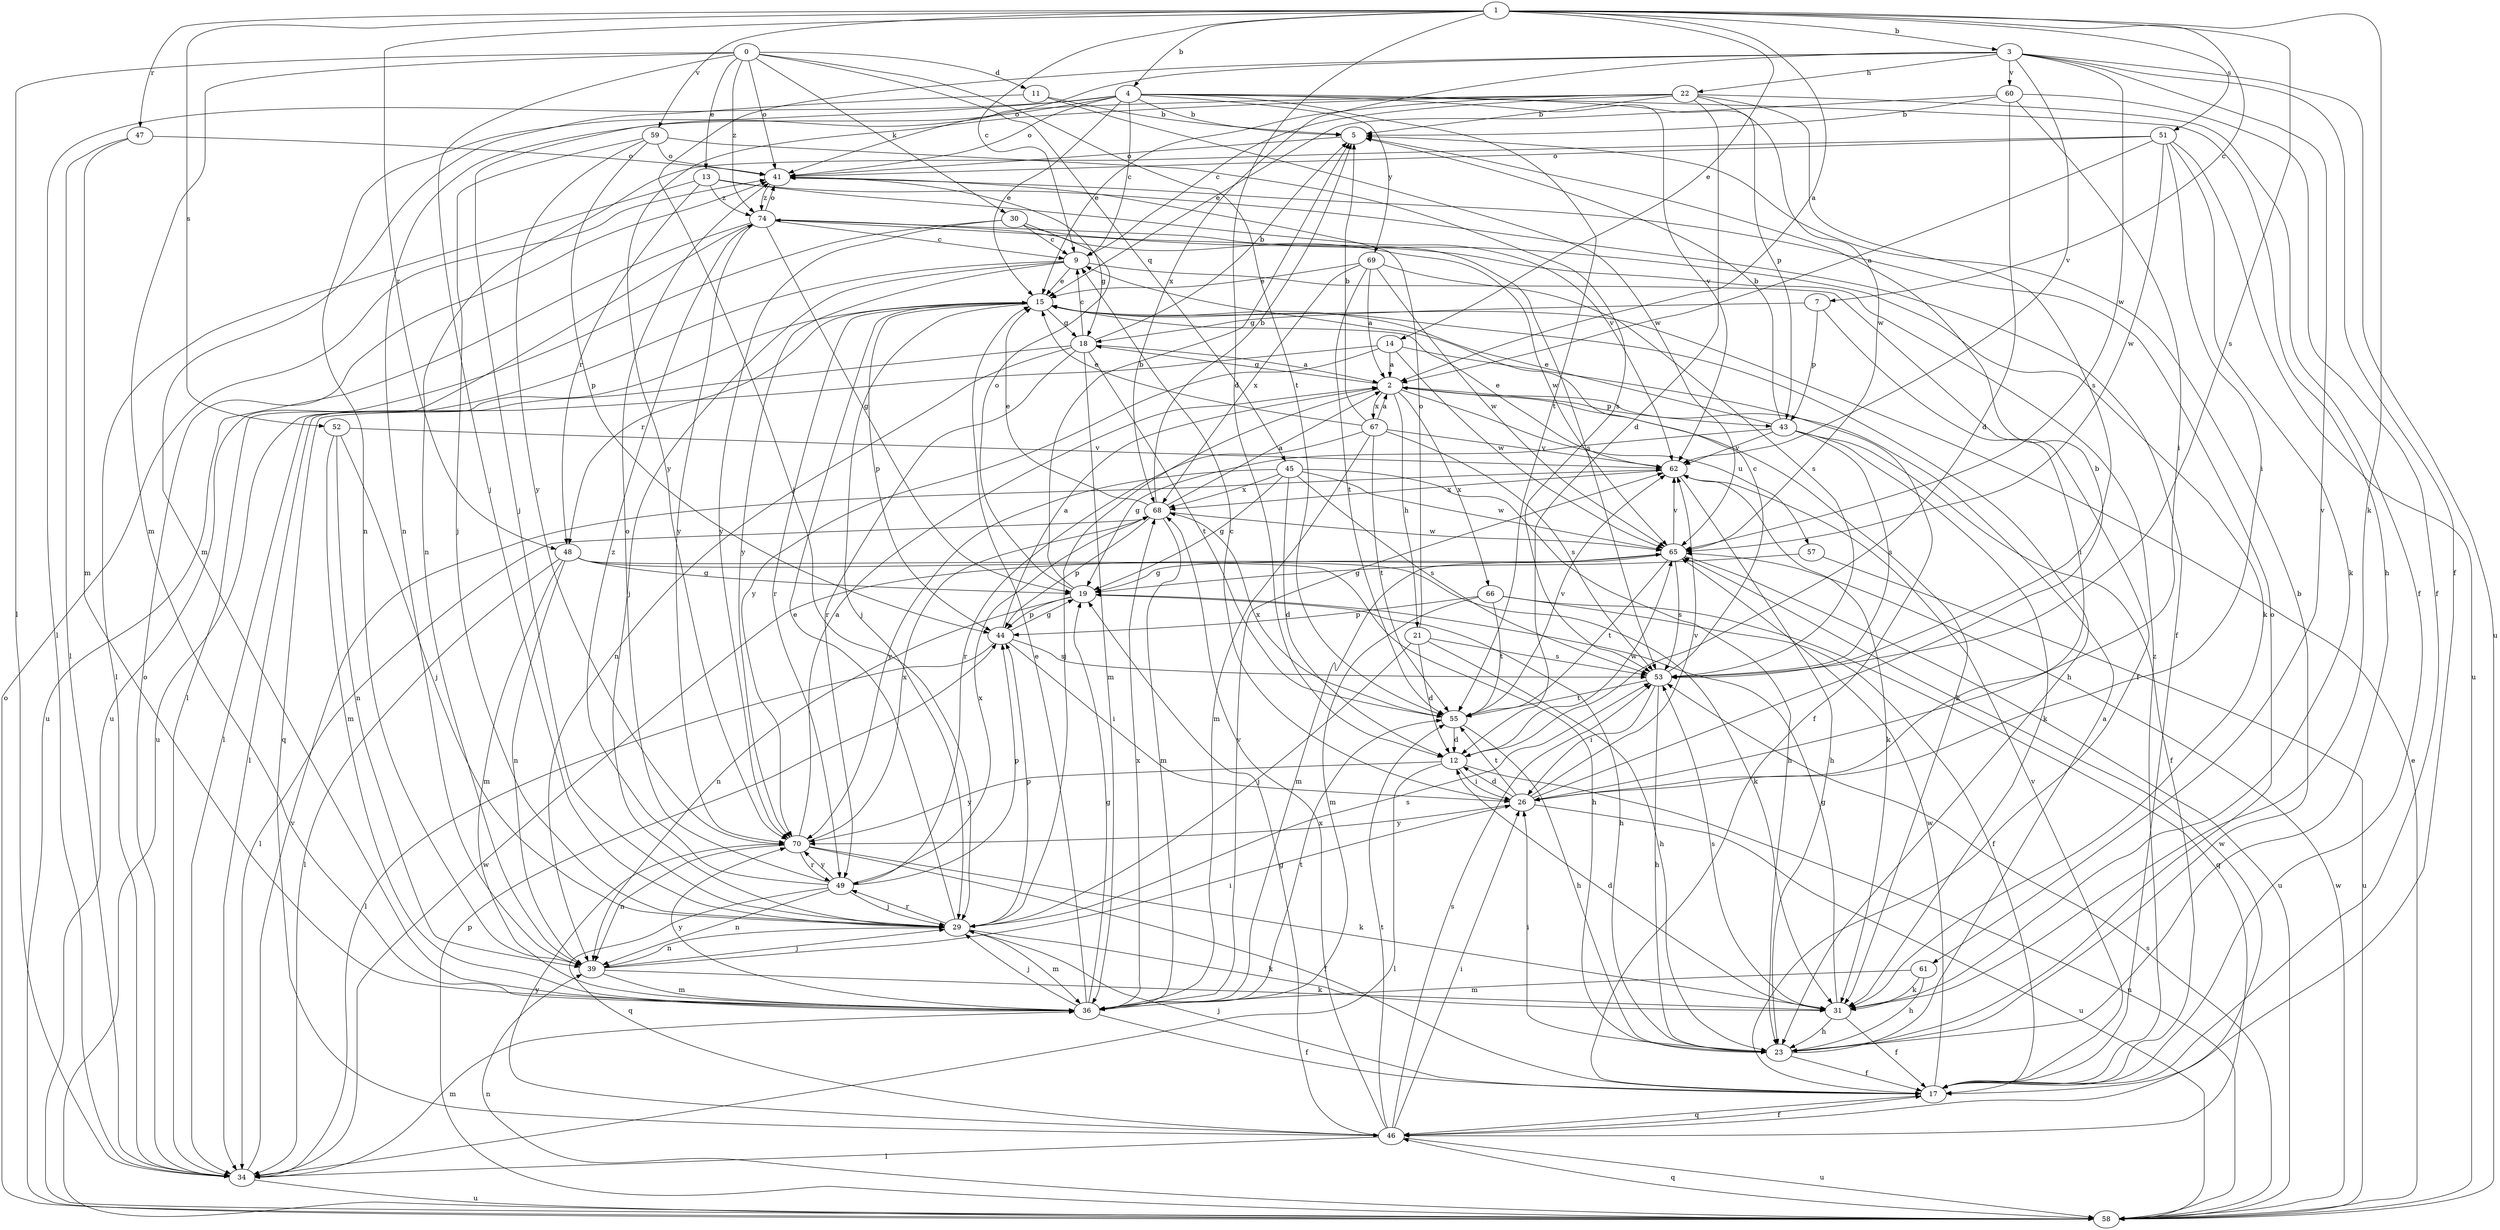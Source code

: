 strict digraph  {
0;
1;
2;
3;
4;
5;
7;
9;
11;
12;
13;
14;
15;
17;
18;
19;
21;
22;
23;
26;
29;
30;
31;
34;
36;
39;
41;
43;
44;
45;
46;
47;
48;
49;
51;
52;
53;
55;
57;
58;
59;
60;
61;
62;
65;
66;
67;
68;
69;
70;
74;
0 -> 11  [label=d];
0 -> 13  [label=e];
0 -> 29  [label=j];
0 -> 30  [label=k];
0 -> 34  [label=l];
0 -> 36  [label=m];
0 -> 41  [label=o];
0 -> 45  [label=q];
0 -> 55  [label=t];
0 -> 74  [label=z];
1 -> 2  [label=a];
1 -> 3  [label=b];
1 -> 4  [label=b];
1 -> 7  [label=c];
1 -> 9  [label=c];
1 -> 12  [label=d];
1 -> 14  [label=e];
1 -> 31  [label=k];
1 -> 47  [label=r];
1 -> 48  [label=r];
1 -> 51  [label=s];
1 -> 52  [label=s];
1 -> 53  [label=s];
1 -> 59  [label=v];
2 -> 18  [label=g];
2 -> 21  [label=h];
2 -> 29  [label=j];
2 -> 31  [label=k];
2 -> 43  [label=p];
2 -> 57  [label=u];
2 -> 66  [label=x];
2 -> 67  [label=x];
3 -> 17  [label=f];
3 -> 22  [label=h];
3 -> 29  [label=j];
3 -> 41  [label=o];
3 -> 58  [label=u];
3 -> 60  [label=v];
3 -> 61  [label=v];
3 -> 62  [label=v];
3 -> 65  [label=w];
3 -> 68  [label=x];
4 -> 5  [label=b];
4 -> 9  [label=c];
4 -> 15  [label=e];
4 -> 23  [label=h];
4 -> 29  [label=j];
4 -> 34  [label=l];
4 -> 39  [label=n];
4 -> 41  [label=o];
4 -> 43  [label=p];
4 -> 55  [label=t];
4 -> 62  [label=v];
4 -> 69  [label=y];
5 -> 41  [label=o];
7 -> 18  [label=g];
7 -> 26  [label=i];
7 -> 43  [label=p];
9 -> 15  [label=e];
9 -> 17  [label=f];
9 -> 29  [label=j];
9 -> 58  [label=u];
9 -> 70  [label=y];
11 -> 5  [label=b];
11 -> 36  [label=m];
11 -> 65  [label=w];
12 -> 26  [label=i];
12 -> 34  [label=l];
12 -> 58  [label=u];
12 -> 65  [label=w];
12 -> 70  [label=y];
13 -> 17  [label=f];
13 -> 34  [label=l];
13 -> 48  [label=r];
13 -> 62  [label=v];
13 -> 74  [label=z];
14 -> 2  [label=a];
14 -> 17  [label=f];
14 -> 46  [label=q];
14 -> 65  [label=w];
14 -> 70  [label=y];
15 -> 18  [label=g];
15 -> 23  [label=h];
15 -> 29  [label=j];
15 -> 34  [label=l];
15 -> 44  [label=p];
15 -> 48  [label=r];
15 -> 49  [label=r];
17 -> 29  [label=j];
17 -> 46  [label=q];
17 -> 62  [label=v];
17 -> 65  [label=w];
17 -> 74  [label=z];
18 -> 2  [label=a];
18 -> 5  [label=b];
18 -> 9  [label=c];
18 -> 34  [label=l];
18 -> 36  [label=m];
18 -> 39  [label=n];
18 -> 49  [label=r];
18 -> 55  [label=t];
19 -> 5  [label=b];
19 -> 23  [label=h];
19 -> 39  [label=n];
19 -> 41  [label=o];
19 -> 44  [label=p];
21 -> 12  [label=d];
21 -> 23  [label=h];
21 -> 29  [label=j];
21 -> 41  [label=o];
21 -> 53  [label=s];
22 -> 5  [label=b];
22 -> 9  [label=c];
22 -> 12  [label=d];
22 -> 15  [label=e];
22 -> 17  [label=f];
22 -> 39  [label=n];
22 -> 53  [label=s];
22 -> 65  [label=w];
22 -> 70  [label=y];
23 -> 2  [label=a];
23 -> 5  [label=b];
23 -> 17  [label=f];
23 -> 26  [label=i];
23 -> 41  [label=o];
26 -> 5  [label=b];
26 -> 9  [label=c];
26 -> 12  [label=d];
26 -> 55  [label=t];
26 -> 58  [label=u];
26 -> 62  [label=v];
26 -> 70  [label=y];
29 -> 15  [label=e];
29 -> 31  [label=k];
29 -> 36  [label=m];
29 -> 39  [label=n];
29 -> 44  [label=p];
29 -> 49  [label=r];
29 -> 53  [label=s];
30 -> 9  [label=c];
30 -> 18  [label=g];
30 -> 53  [label=s];
30 -> 58  [label=u];
30 -> 70  [label=y];
31 -> 12  [label=d];
31 -> 17  [label=f];
31 -> 19  [label=g];
31 -> 23  [label=h];
31 -> 53  [label=s];
34 -> 36  [label=m];
34 -> 41  [label=o];
34 -> 58  [label=u];
34 -> 62  [label=v];
34 -> 65  [label=w];
36 -> 15  [label=e];
36 -> 17  [label=f];
36 -> 19  [label=g];
36 -> 29  [label=j];
36 -> 55  [label=t];
36 -> 62  [label=v];
36 -> 68  [label=x];
36 -> 70  [label=y];
39 -> 26  [label=i];
39 -> 29  [label=j];
39 -> 31  [label=k];
39 -> 36  [label=m];
41 -> 74  [label=z];
43 -> 5  [label=b];
43 -> 15  [label=e];
43 -> 17  [label=f];
43 -> 19  [label=g];
43 -> 31  [label=k];
43 -> 53  [label=s];
43 -> 62  [label=v];
44 -> 2  [label=a];
44 -> 19  [label=g];
44 -> 26  [label=i];
44 -> 34  [label=l];
44 -> 53  [label=s];
45 -> 12  [label=d];
45 -> 19  [label=g];
45 -> 23  [label=h];
45 -> 53  [label=s];
45 -> 65  [label=w];
45 -> 68  [label=x];
45 -> 70  [label=y];
46 -> 17  [label=f];
46 -> 19  [label=g];
46 -> 26  [label=i];
46 -> 34  [label=l];
46 -> 53  [label=s];
46 -> 55  [label=t];
46 -> 58  [label=u];
46 -> 65  [label=w];
46 -> 68  [label=x];
46 -> 70  [label=y];
47 -> 34  [label=l];
47 -> 36  [label=m];
47 -> 41  [label=o];
48 -> 19  [label=g];
48 -> 23  [label=h];
48 -> 31  [label=k];
48 -> 34  [label=l];
48 -> 36  [label=m];
48 -> 39  [label=n];
49 -> 29  [label=j];
49 -> 39  [label=n];
49 -> 41  [label=o];
49 -> 44  [label=p];
49 -> 46  [label=q];
49 -> 68  [label=x];
49 -> 70  [label=y];
49 -> 74  [label=z];
51 -> 2  [label=a];
51 -> 26  [label=i];
51 -> 31  [label=k];
51 -> 39  [label=n];
51 -> 41  [label=o];
51 -> 58  [label=u];
51 -> 65  [label=w];
52 -> 29  [label=j];
52 -> 36  [label=m];
52 -> 39  [label=n];
52 -> 62  [label=v];
53 -> 9  [label=c];
53 -> 23  [label=h];
53 -> 26  [label=i];
53 -> 55  [label=t];
55 -> 12  [label=d];
55 -> 23  [label=h];
55 -> 62  [label=v];
55 -> 68  [label=x];
57 -> 19  [label=g];
57 -> 58  [label=u];
58 -> 15  [label=e];
58 -> 39  [label=n];
58 -> 41  [label=o];
58 -> 44  [label=p];
58 -> 46  [label=q];
58 -> 53  [label=s];
58 -> 65  [label=w];
59 -> 29  [label=j];
59 -> 41  [label=o];
59 -> 44  [label=p];
59 -> 53  [label=s];
59 -> 70  [label=y];
60 -> 5  [label=b];
60 -> 12  [label=d];
60 -> 15  [label=e];
60 -> 17  [label=f];
60 -> 26  [label=i];
61 -> 23  [label=h];
61 -> 31  [label=k];
61 -> 36  [label=m];
62 -> 15  [label=e];
62 -> 23  [label=h];
62 -> 31  [label=k];
62 -> 68  [label=x];
65 -> 19  [label=g];
65 -> 36  [label=m];
65 -> 53  [label=s];
65 -> 55  [label=t];
65 -> 58  [label=u];
65 -> 62  [label=v];
66 -> 17  [label=f];
66 -> 36  [label=m];
66 -> 44  [label=p];
66 -> 46  [label=q];
66 -> 55  [label=t];
67 -> 2  [label=a];
67 -> 5  [label=b];
67 -> 15  [label=e];
67 -> 36  [label=m];
67 -> 49  [label=r];
67 -> 53  [label=s];
67 -> 55  [label=t];
67 -> 62  [label=v];
68 -> 2  [label=a];
68 -> 5  [label=b];
68 -> 15  [label=e];
68 -> 34  [label=l];
68 -> 36  [label=m];
68 -> 44  [label=p];
68 -> 65  [label=w];
69 -> 2  [label=a];
69 -> 15  [label=e];
69 -> 53  [label=s];
69 -> 55  [label=t];
69 -> 65  [label=w];
69 -> 68  [label=x];
70 -> 2  [label=a];
70 -> 17  [label=f];
70 -> 31  [label=k];
70 -> 39  [label=n];
70 -> 49  [label=r];
70 -> 68  [label=x];
74 -> 9  [label=c];
74 -> 19  [label=g];
74 -> 31  [label=k];
74 -> 34  [label=l];
74 -> 41  [label=o];
74 -> 58  [label=u];
74 -> 65  [label=w];
74 -> 70  [label=y];
}
